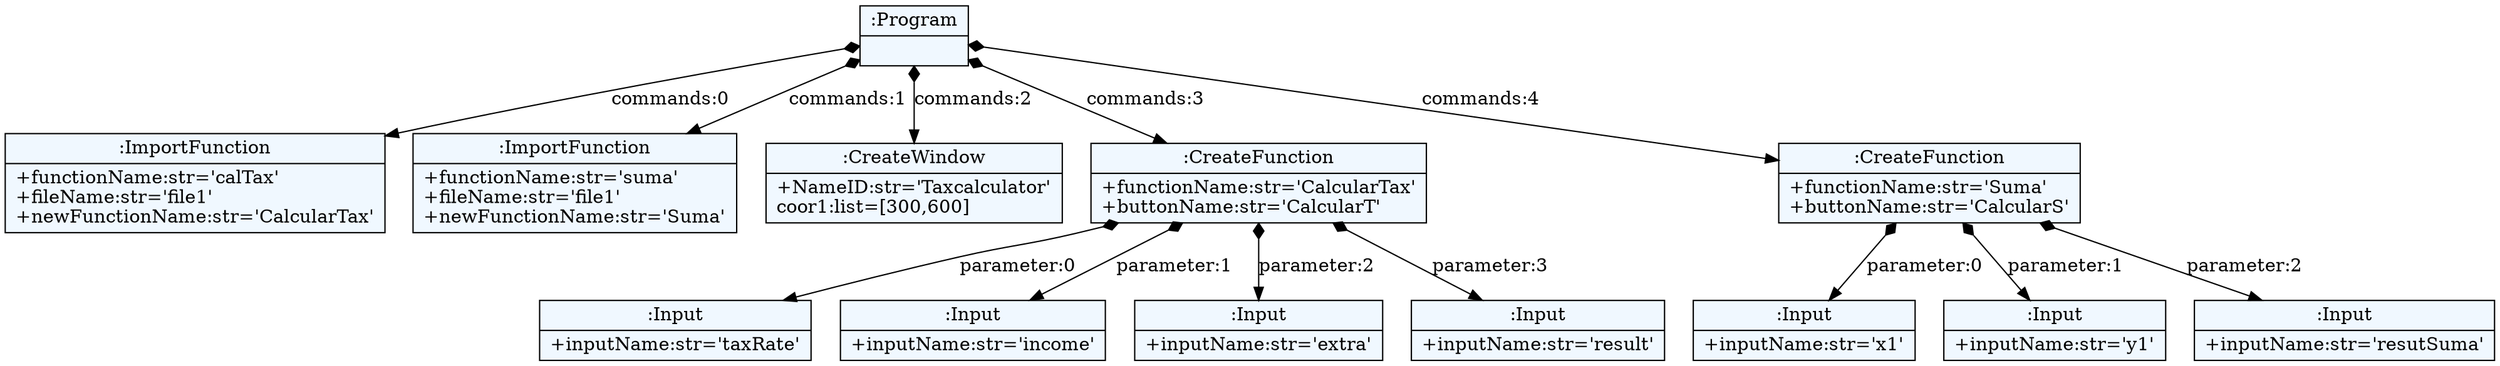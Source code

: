 
    digraph textX {
    fontname = "Bitstream Vera Sans"
    fontsize = 8
    node[
        shape=record,
        style=filled,
        fillcolor=aliceblue
    ]
    nodesep = 0.3
    edge[dir=black,arrowtail=empty]


2664547515976 -> 2664547627784 [label="commands:0" arrowtail=diamond dir=both]
2664547627784[label="{:ImportFunction|+functionName:str='calTax'\l+fileName:str='file1'\l+newFunctionName:str='CalcularTax'\l}"]
2664547515976 -> 2664547629896 [label="commands:1" arrowtail=diamond dir=both]
2664547629896[label="{:ImportFunction|+functionName:str='suma'\l+fileName:str='file1'\l+newFunctionName:str='Suma'\l}"]
2664547515976 -> 2664547630664 [label="commands:2" arrowtail=diamond dir=both]
2664547630664[label="{:CreateWindow|+NameID:str='Taxcalculator'\lcoor1:list=[300,600]\l}"]
2664547515976 -> 2664547630280 [label="commands:3" arrowtail=diamond dir=both]
2664547630280 -> 2664547614536 [label="parameter:0" arrowtail=diamond dir=both]
2664547614536[label="{:Input|+inputName:str='taxRate'\l}"]
2664547630280 -> 2664547614472 [label="parameter:1" arrowtail=diamond dir=both]
2664547614472[label="{:Input|+inputName:str='income'\l}"]
2664547630280 -> 2664547614088 [label="parameter:2" arrowtail=diamond dir=both]
2664547614088[label="{:Input|+inputName:str='extra'\l}"]
2664547630280 -> 2664547614024 [label="parameter:3" arrowtail=diamond dir=both]
2664547614024[label="{:Input|+inputName:str='result'\l}"]
2664547630280[label="{:CreateFunction|+functionName:str='CalcularTax'\l+buttonName:str='CalcularT'\l}"]
2664547515976 -> 2664547629320 [label="commands:4" arrowtail=diamond dir=both]
2664547629320 -> 2664547613896 [label="parameter:0" arrowtail=diamond dir=both]
2664547613896[label="{:Input|+inputName:str='x1'\l}"]
2664547629320 -> 2664547614344 [label="parameter:1" arrowtail=diamond dir=both]
2664547614344[label="{:Input|+inputName:str='y1'\l}"]
2664547629320 -> 2664547613640 [label="parameter:2" arrowtail=diamond dir=both]
2664547613640[label="{:Input|+inputName:str='resutSuma'\l}"]
2664547629320[label="{:CreateFunction|+functionName:str='Suma'\l+buttonName:str='CalcularS'\l}"]
2664547515976[label="{:Program|}"]

}
